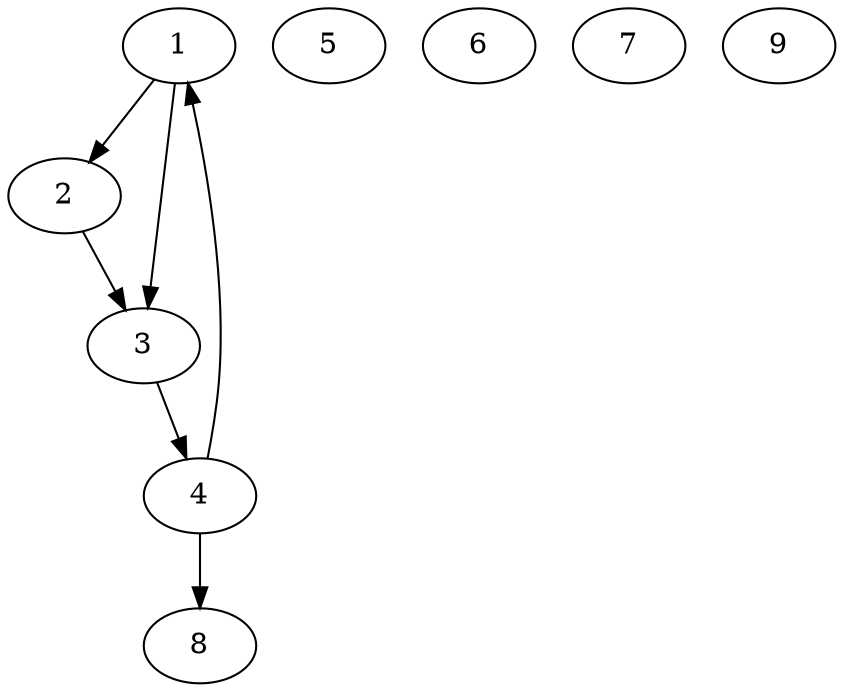 strict digraph G {
  1;
  2;
  3;
  4;
  5;
  6;
  7;
  8;
  9;
  1 -> 2;
  2 -> 3;
  3 -> 4;
  4 -> 1;
  1 -> 3;
  4 -> 8;
}
